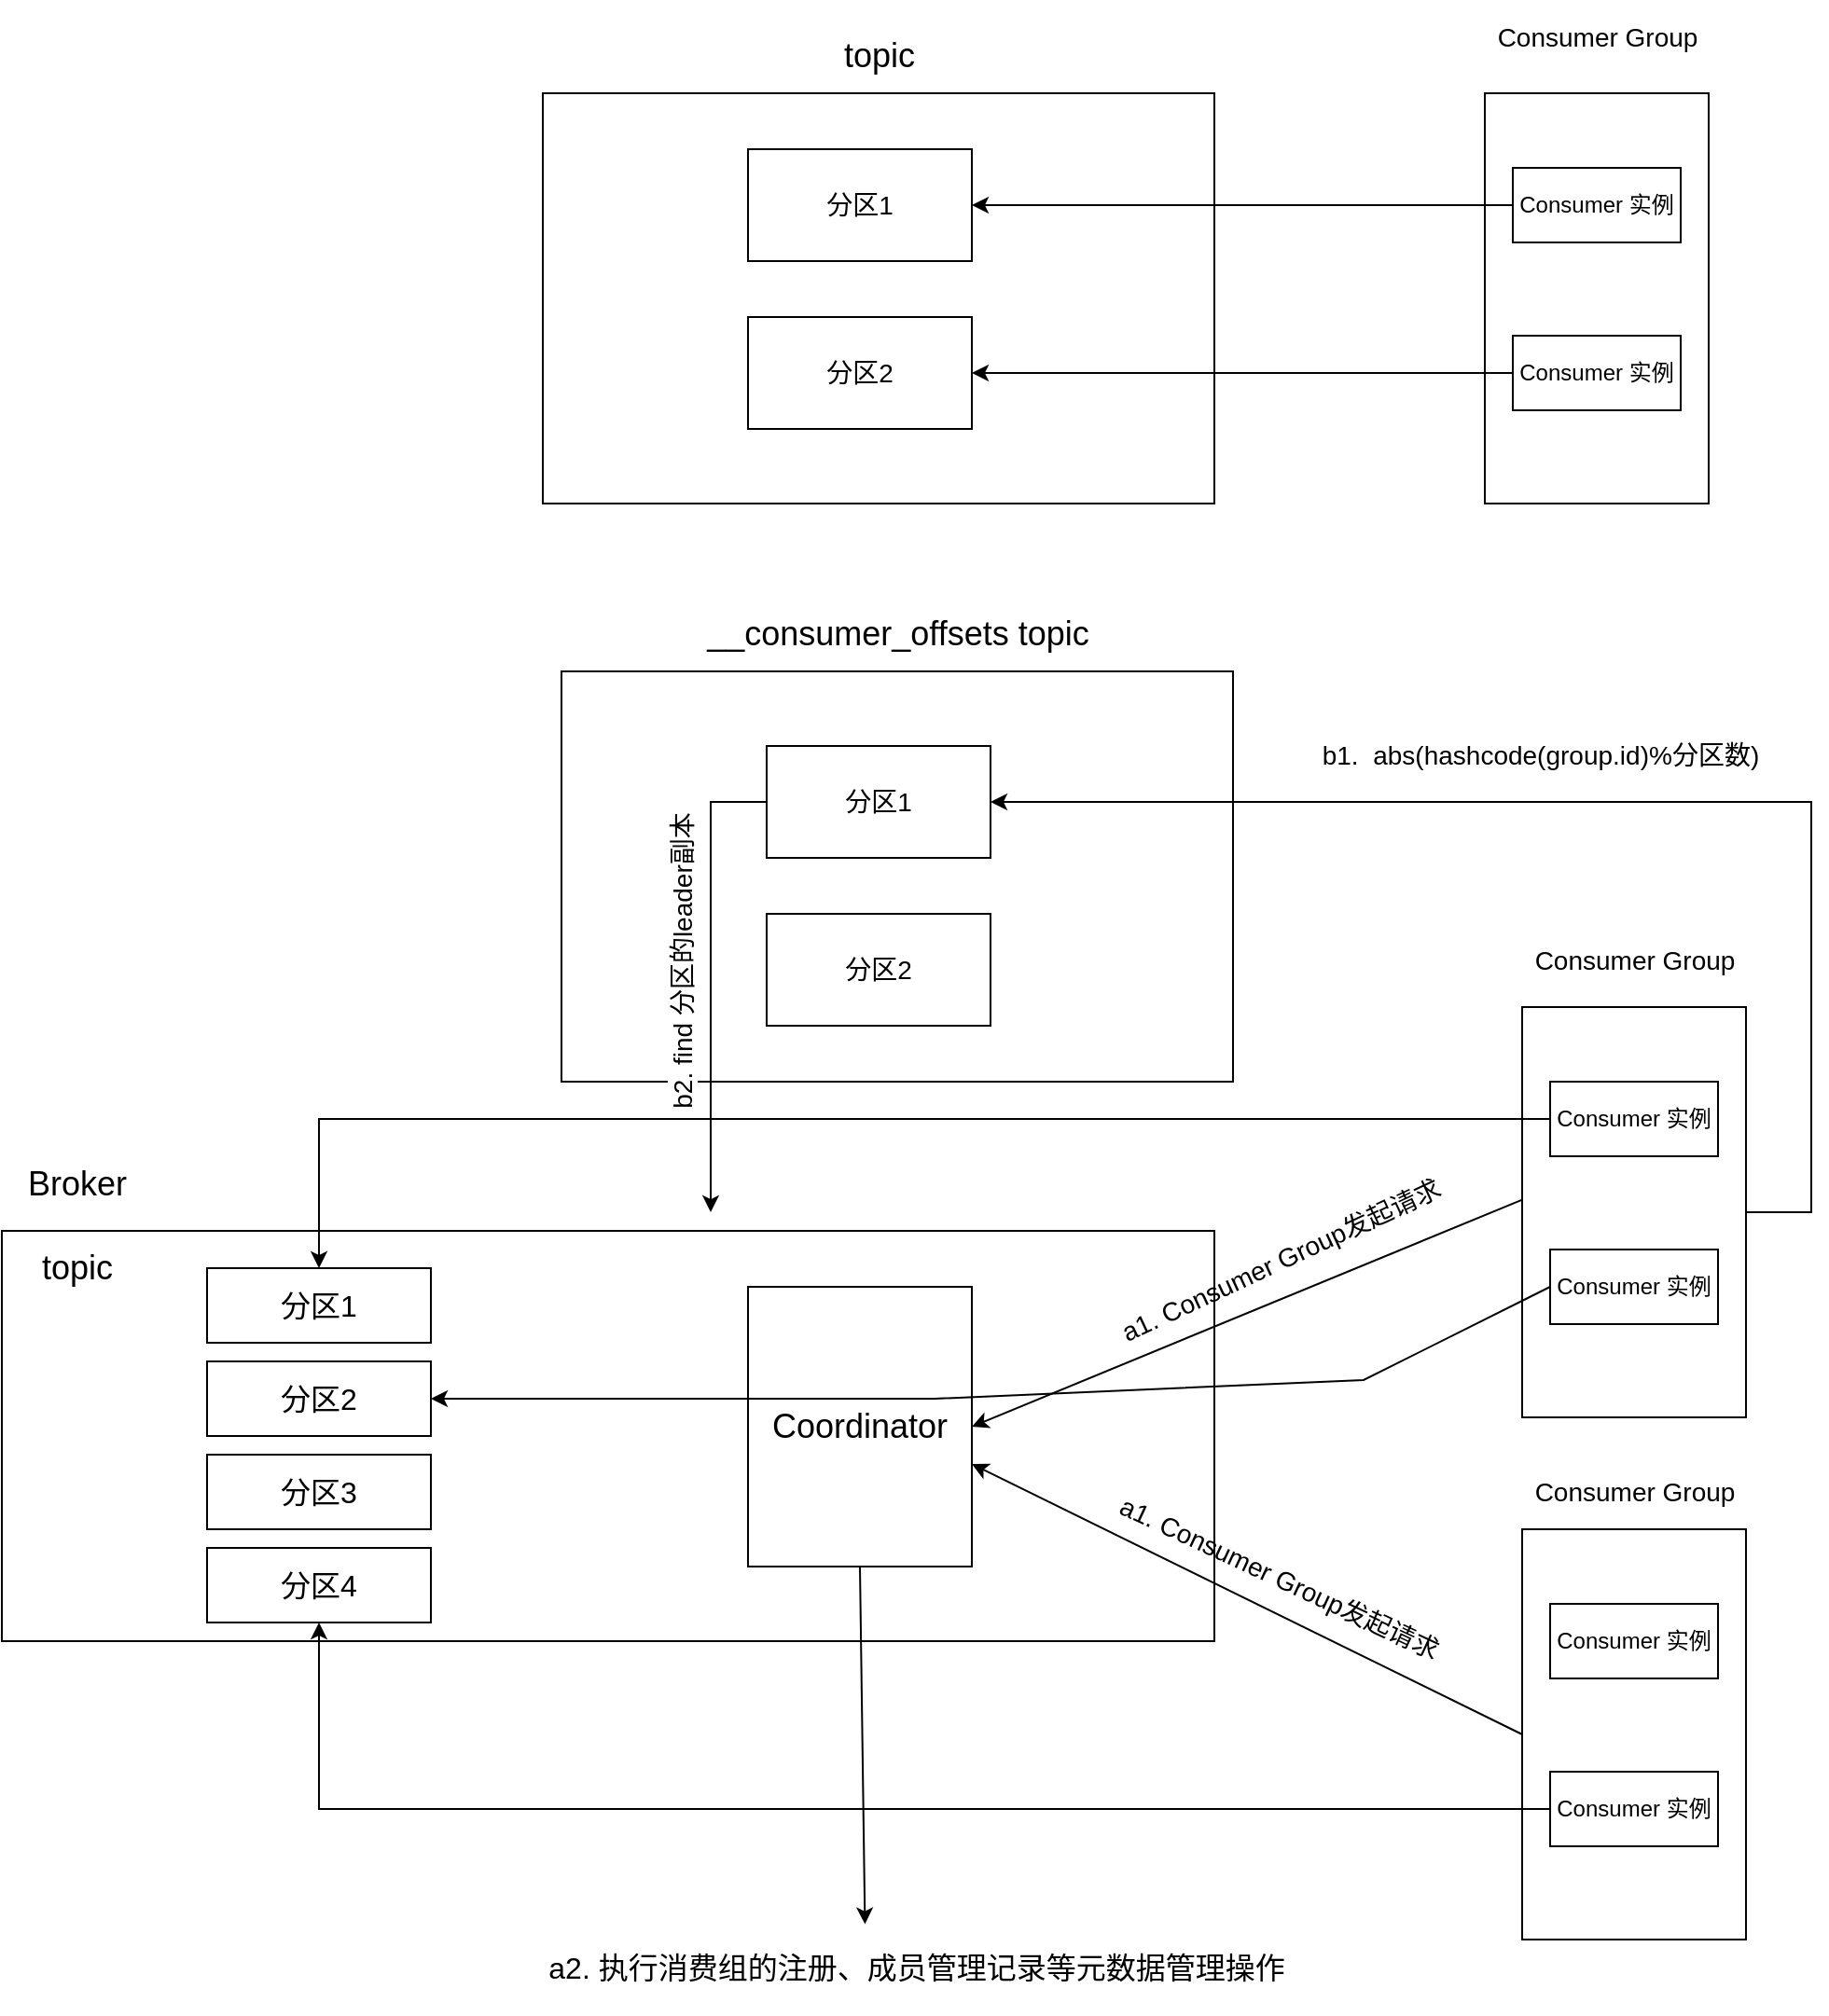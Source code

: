 <mxfile version="20.2.2" type="github">
  <diagram id="HhjXPJS-7uaV8t8p5f1u" name="第 1 页">
    <mxGraphModel dx="1865" dy="579" grid="1" gridSize="10" guides="1" tooltips="1" connect="1" arrows="0" fold="1" page="1" pageScale="1" pageWidth="827" pageHeight="1169" math="0" shadow="0">
      <root>
        <mxCell id="0" />
        <mxCell id="1" parent="0" />
        <mxCell id="7gVdF0R3puTZTDRzPLGD-5" value="" style="rounded=0;whiteSpace=wrap;html=1;" vertex="1" parent="1">
          <mxGeometry x="545" y="100" width="120" height="220" as="geometry" />
        </mxCell>
        <mxCell id="7gVdF0R3puTZTDRzPLGD-1" value="" style="rounded=0;whiteSpace=wrap;html=1;" vertex="1" parent="1">
          <mxGeometry x="40" y="100" width="360" height="220" as="geometry" />
        </mxCell>
        <mxCell id="7gVdF0R3puTZTDRzPLGD-3" value="&lt;span style=&quot;text-align: left;&quot;&gt;Consumer 实例&lt;/span&gt;" style="rounded=0;whiteSpace=wrap;html=1;" vertex="1" parent="1">
          <mxGeometry x="560" y="230" width="90" height="40" as="geometry" />
        </mxCell>
        <mxCell id="7gVdF0R3puTZTDRzPLGD-4" value="&lt;span style=&quot;text-align: left;&quot;&gt;Consumer 实例&lt;/span&gt;" style="rounded=0;whiteSpace=wrap;html=1;" vertex="1" parent="1">
          <mxGeometry x="560" y="140" width="90" height="40" as="geometry" />
        </mxCell>
        <mxCell id="7gVdF0R3puTZTDRzPLGD-6" value="&lt;article data-content=&quot;[{&amp;quot;type&amp;quot;:&amp;quot;block&amp;quot;,&amp;quot;id&amp;quot;:&amp;quot;pvip-1661261883332&amp;quot;,&amp;quot;name&amp;quot;:&amp;quot;paragraph&amp;quot;,&amp;quot;data&amp;quot;:{&amp;quot;version&amp;quot;:1},&amp;quot;nodes&amp;quot;:[{&amp;quot;type&amp;quot;:&amp;quot;text&amp;quot;,&amp;quot;id&amp;quot;:&amp;quot;5fh9-1661261883331&amp;quot;,&amp;quot;leaves&amp;quot;:[{&amp;quot;text&amp;quot;:&amp;quot;Consumer&amp;nbsp;Group&amp;quot;,&amp;quot;marks&amp;quot;:[{&amp;quot;type&amp;quot;:&amp;quot;fontSize&amp;quot;,&amp;quot;value&amp;quot;:18}]}]}],&amp;quot;state&amp;quot;:{}}]&quot;&gt;&lt;div style=&quot;line-height: 1.75; text-align: left;&quot;&gt;&lt;font style=&quot;font-size: 14px;&quot;&gt;Consumer Group&lt;/font&gt;&lt;/div&gt;&lt;/article&gt;" style="text;html=1;resizable=0;autosize=1;align=center;verticalAlign=middle;points=[];fillColor=none;strokeColor=none;rounded=0;" vertex="1" parent="1">
          <mxGeometry x="540" y="50" width="130" height="40" as="geometry" />
        </mxCell>
        <mxCell id="7gVdF0R3puTZTDRzPLGD-8" value="分区1" style="rounded=0;whiteSpace=wrap;html=1;fontSize=14;" vertex="1" parent="1">
          <mxGeometry x="150" y="130" width="120" height="60" as="geometry" />
        </mxCell>
        <mxCell id="7gVdF0R3puTZTDRzPLGD-9" value="分区2" style="rounded=0;whiteSpace=wrap;html=1;fontSize=14;" vertex="1" parent="1">
          <mxGeometry x="150" y="220" width="120" height="60" as="geometry" />
        </mxCell>
        <mxCell id="7gVdF0R3puTZTDRzPLGD-10" value="&lt;font style=&quot;font-size: 18px;&quot;&gt;topic&lt;/font&gt;" style="text;html=1;resizable=0;autosize=1;align=center;verticalAlign=middle;points=[];fillColor=none;strokeColor=none;rounded=0;fontSize=12;" vertex="1" parent="1">
          <mxGeometry x="190" y="60" width="60" height="40" as="geometry" />
        </mxCell>
        <mxCell id="7gVdF0R3puTZTDRzPLGD-11" value="" style="endArrow=classic;html=1;rounded=0;fontSize=18;entryX=1;entryY=0.5;entryDx=0;entryDy=0;exitX=0;exitY=0.5;exitDx=0;exitDy=0;" edge="1" parent="1" source="7gVdF0R3puTZTDRzPLGD-4" target="7gVdF0R3puTZTDRzPLGD-8">
          <mxGeometry width="50" height="50" relative="1" as="geometry">
            <mxPoint x="520" y="160" as="sourcePoint" />
            <mxPoint x="480" y="140" as="targetPoint" />
          </mxGeometry>
        </mxCell>
        <mxCell id="7gVdF0R3puTZTDRzPLGD-12" value="" style="endArrow=classic;html=1;rounded=0;fontSize=18;entryX=1;entryY=0.5;entryDx=0;entryDy=0;exitX=0;exitY=0.5;exitDx=0;exitDy=0;" edge="1" parent="1">
          <mxGeometry width="50" height="50" relative="1" as="geometry">
            <mxPoint x="560" y="250" as="sourcePoint" />
            <mxPoint x="270" y="250" as="targetPoint" />
          </mxGeometry>
        </mxCell>
        <mxCell id="7gVdF0R3puTZTDRzPLGD-13" value="" style="rounded=0;whiteSpace=wrap;html=1;" vertex="1" parent="1">
          <mxGeometry x="565" y="590" width="120" height="220" as="geometry" />
        </mxCell>
        <mxCell id="7gVdF0R3puTZTDRzPLGD-14" value="" style="rounded=0;whiteSpace=wrap;html=1;" vertex="1" parent="1">
          <mxGeometry x="-250" y="710" width="650" height="220" as="geometry" />
        </mxCell>
        <mxCell id="7gVdF0R3puTZTDRzPLGD-15" value="&lt;span style=&quot;text-align: left;&quot;&gt;Consumer 实例&lt;/span&gt;" style="rounded=0;whiteSpace=wrap;html=1;" vertex="1" parent="1">
          <mxGeometry x="580" y="720" width="90" height="40" as="geometry" />
        </mxCell>
        <mxCell id="7gVdF0R3puTZTDRzPLGD-16" value="&lt;span style=&quot;text-align: left;&quot;&gt;Consumer 实例&lt;/span&gt;" style="rounded=0;whiteSpace=wrap;html=1;" vertex="1" parent="1">
          <mxGeometry x="580" y="630" width="90" height="40" as="geometry" />
        </mxCell>
        <mxCell id="7gVdF0R3puTZTDRzPLGD-17" value="&lt;article data-content=&quot;[{&amp;quot;type&amp;quot;:&amp;quot;block&amp;quot;,&amp;quot;id&amp;quot;:&amp;quot;pvip-1661261883332&amp;quot;,&amp;quot;name&amp;quot;:&amp;quot;paragraph&amp;quot;,&amp;quot;data&amp;quot;:{&amp;quot;version&amp;quot;:1},&amp;quot;nodes&amp;quot;:[{&amp;quot;type&amp;quot;:&amp;quot;text&amp;quot;,&amp;quot;id&amp;quot;:&amp;quot;5fh9-1661261883331&amp;quot;,&amp;quot;leaves&amp;quot;:[{&amp;quot;text&amp;quot;:&amp;quot;Consumer&amp;nbsp;Group&amp;quot;,&amp;quot;marks&amp;quot;:[{&amp;quot;type&amp;quot;:&amp;quot;fontSize&amp;quot;,&amp;quot;value&amp;quot;:18}]}]}],&amp;quot;state&amp;quot;:{}}]&quot;&gt;&lt;div style=&quot;line-height: 1.75; text-align: left;&quot;&gt;&lt;font style=&quot;font-size: 14px;&quot;&gt;Consumer Group&lt;/font&gt;&lt;/div&gt;&lt;/article&gt;" style="text;html=1;resizable=0;autosize=1;align=center;verticalAlign=middle;points=[];fillColor=none;strokeColor=none;rounded=0;" vertex="1" parent="1">
          <mxGeometry x="560" y="545" width="130" height="40" as="geometry" />
        </mxCell>
        <mxCell id="7gVdF0R3puTZTDRzPLGD-18" value="&lt;article data-content=&quot;[{&amp;quot;type&amp;quot;:&amp;quot;block&amp;quot;,&amp;quot;id&amp;quot;:&amp;quot;EV1N-1661261909076&amp;quot;,&amp;quot;name&amp;quot;:&amp;quot;paragraph&amp;quot;,&amp;quot;data&amp;quot;:{&amp;quot;version&amp;quot;:1},&amp;quot;nodes&amp;quot;:[{&amp;quot;type&amp;quot;:&amp;quot;text&amp;quot;,&amp;quot;id&amp;quot;:&amp;quot;Siz3-1661261909075&amp;quot;,&amp;quot;leaves&amp;quot;:[{&amp;quot;text&amp;quot;:&amp;quot;Coordinator&amp;quot;,&amp;quot;marks&amp;quot;:[{&amp;quot;type&amp;quot;:&amp;quot;fontSize&amp;quot;,&amp;quot;value&amp;quot;:18}]}]}],&amp;quot;state&amp;quot;:{}}]&quot;&gt;&lt;div style=&quot;line-height: 1.75; text-align: left;&quot;&gt;&lt;span style=&quot;font-size: 18px;&quot;&gt;Coordinator&lt;/span&gt;&lt;/div&gt;&lt;/article&gt;" style="rounded=0;whiteSpace=wrap;html=1;fontSize=14;" vertex="1" parent="1">
          <mxGeometry x="150" y="740" width="120" height="150" as="geometry" />
        </mxCell>
        <mxCell id="7gVdF0R3puTZTDRzPLGD-20" value="&lt;article data-content=&quot;[{&amp;quot;type&amp;quot;:&amp;quot;block&amp;quot;,&amp;quot;id&amp;quot;:&amp;quot;EV1N-1661261909076&amp;quot;,&amp;quot;name&amp;quot;:&amp;quot;paragraph&amp;quot;,&amp;quot;data&amp;quot;:{&amp;quot;version&amp;quot;:1},&amp;quot;nodes&amp;quot;:[{&amp;quot;type&amp;quot;:&amp;quot;text&amp;quot;,&amp;quot;id&amp;quot;:&amp;quot;Siz3-1661261909075&amp;quot;,&amp;quot;leaves&amp;quot;:[{&amp;quot;text&amp;quot;:&amp;quot;Broker&amp;quot;,&amp;quot;marks&amp;quot;:[{&amp;quot;type&amp;quot;:&amp;quot;fontSize&amp;quot;,&amp;quot;value&amp;quot;:18}]}]}],&amp;quot;state&amp;quot;:{}}]&quot;&gt;&lt;div style=&quot;line-height: 1.75; font-size: 14px; text-align: left;&quot;&gt;&lt;span style=&quot;font-size: 18px;&quot;&gt;Broker&lt;/span&gt;&lt;/div&gt;&lt;/article&gt;" style="text;html=1;resizable=0;autosize=1;align=center;verticalAlign=middle;points=[];fillColor=none;strokeColor=none;rounded=0;fontSize=12;" vertex="1" parent="1">
          <mxGeometry x="-250" y="660" width="80" height="50" as="geometry" />
        </mxCell>
        <mxCell id="7gVdF0R3puTZTDRzPLGD-25" value="&lt;article data-content=&quot;[{&amp;quot;type&amp;quot;:&amp;quot;block&amp;quot;,&amp;quot;id&amp;quot;:&amp;quot;EV1N-1661261909076&amp;quot;,&amp;quot;name&amp;quot;:&amp;quot;paragraph&amp;quot;,&amp;quot;data&amp;quot;:{&amp;quot;version&amp;quot;:1},&amp;quot;nodes&amp;quot;:[{&amp;quot;type&amp;quot;:&amp;quot;text&amp;quot;,&amp;quot;id&amp;quot;:&amp;quot;Siz3-1661261909075&amp;quot;,&amp;quot;leaves&amp;quot;:[{&amp;quot;text&amp;quot;:&amp;quot;注册、成员管理记录等元数据管理操作&amp;quot;,&amp;quot;marks&amp;quot;:[{&amp;quot;type&amp;quot;:&amp;quot;fontSize&amp;quot;,&amp;quot;value&amp;quot;:18}]}]}],&amp;quot;state&amp;quot;:{}}]&quot;&gt;&lt;div style=&quot;line-height: 1.75; text-align: left;&quot;&gt;&lt;font style=&quot;font-size: 16px;&quot;&gt;a2. 执行消费组的注册、成员管理记录等元数据管理操作&lt;/font&gt;&lt;/div&gt;&lt;/article&gt;" style="text;html=1;resizable=0;autosize=1;align=center;verticalAlign=middle;points=[];fillColor=none;strokeColor=none;rounded=0;fontSize=18;" vertex="1" parent="1">
          <mxGeometry x="30" y="1080" width="420" height="50" as="geometry" />
        </mxCell>
        <mxCell id="7gVdF0R3puTZTDRzPLGD-27" value="&lt;article data-content=&quot;[{&amp;quot;type&amp;quot;:&amp;quot;block&amp;quot;,&amp;quot;id&amp;quot;:&amp;quot;EV1N-1661261909076&amp;quot;,&amp;quot;name&amp;quot;:&amp;quot;paragraph&amp;quot;,&amp;quot;data&amp;quot;:{&amp;quot;version&amp;quot;:1},&amp;quot;nodes&amp;quot;:[{&amp;quot;type&amp;quot;:&amp;quot;text&amp;quot;,&amp;quot;id&amp;quot;:&amp;quot;Siz3-1661261909075&amp;quot;,&amp;quot;leaves&amp;quot;:[{&amp;quot;text&amp;quot;:&amp;quot;注册、成员管理记录等元数据管理操作&amp;quot;,&amp;quot;marks&amp;quot;:[{&amp;quot;type&amp;quot;:&amp;quot;fontSize&amp;quot;,&amp;quot;value&amp;quot;:18}]}]}],&amp;quot;state&amp;quot;:{}}]&quot;&gt;&lt;div style=&quot;line-height: 1.75; text-align: left;&quot;&gt;&lt;font style=&quot;font-size: 14px;&quot;&gt;&lt;span style=&quot;background-color: initial;&quot;&gt;a1. Consumer Group&lt;/span&gt;发起请求&lt;/font&gt;&lt;/div&gt;&lt;/article&gt;" style="text;html=1;resizable=0;autosize=1;align=center;verticalAlign=middle;points=[];fillColor=none;strokeColor=none;rounded=0;fontSize=18;rotation=-25;" vertex="1" parent="1">
          <mxGeometry x="330" y="700" width="210" height="50" as="geometry" />
        </mxCell>
        <mxCell id="7gVdF0R3puTZTDRzPLGD-29" value="" style="endArrow=classic;html=1;rounded=0;fontSize=18;entryX=1;entryY=0.5;entryDx=0;entryDy=0;exitX=-0.002;exitY=0.47;exitDx=0;exitDy=0;exitPerimeter=0;" edge="1" parent="1" source="7gVdF0R3puTZTDRzPLGD-13" target="7gVdF0R3puTZTDRzPLGD-18">
          <mxGeometry width="50" height="50" relative="1" as="geometry">
            <mxPoint x="570" y="820" as="sourcePoint" />
            <mxPoint x="280" y="820" as="targetPoint" />
          </mxGeometry>
        </mxCell>
        <mxCell id="7gVdF0R3puTZTDRzPLGD-30" value="" style="endArrow=classic;html=1;rounded=0;fontSize=14;entryX=0.435;entryY=0.036;entryDx=0;entryDy=0;entryPerimeter=0;" edge="1" parent="1" target="7gVdF0R3puTZTDRzPLGD-25">
          <mxGeometry width="50" height="50" relative="1" as="geometry">
            <mxPoint x="210" y="890" as="sourcePoint" />
            <mxPoint x="210" y="980" as="targetPoint" />
          </mxGeometry>
        </mxCell>
        <mxCell id="7gVdF0R3puTZTDRzPLGD-32" value="" style="rounded=0;whiteSpace=wrap;html=1;" vertex="1" parent="1">
          <mxGeometry x="50" y="410" width="360" height="220" as="geometry" />
        </mxCell>
        <mxCell id="7gVdF0R3puTZTDRzPLGD-38" value="&lt;font style=&quot;font-size: 18px;&quot;&gt;&lt;span style=&quot;text-align: left; background-color: initial;&quot;&gt;__consumer_offsets&amp;nbsp;&lt;/span&gt;topic&lt;/font&gt;" style="text;html=1;resizable=0;autosize=1;align=center;verticalAlign=middle;points=[];fillColor=none;strokeColor=none;rounded=0;fontSize=12;" vertex="1" parent="1">
          <mxGeometry x="115" y="370" width="230" height="40" as="geometry" />
        </mxCell>
        <mxCell id="7gVdF0R3puTZTDRzPLGD-41" value="分区1" style="rounded=0;whiteSpace=wrap;html=1;fontSize=14;" vertex="1" parent="1">
          <mxGeometry x="160" y="450" width="120" height="60" as="geometry" />
        </mxCell>
        <mxCell id="7gVdF0R3puTZTDRzPLGD-42" value="分区2" style="rounded=0;whiteSpace=wrap;html=1;fontSize=14;" vertex="1" parent="1">
          <mxGeometry x="160" y="540" width="120" height="60" as="geometry" />
        </mxCell>
        <mxCell id="7gVdF0R3puTZTDRzPLGD-43" value="" style="rounded=0;whiteSpace=wrap;html=1;" vertex="1" parent="1">
          <mxGeometry x="565" y="870" width="120" height="220" as="geometry" />
        </mxCell>
        <mxCell id="7gVdF0R3puTZTDRzPLGD-44" value="&lt;span style=&quot;text-align: left;&quot;&gt;Consumer 实例&lt;/span&gt;" style="rounded=0;whiteSpace=wrap;html=1;" vertex="1" parent="1">
          <mxGeometry x="580" y="1000" width="90" height="40" as="geometry" />
        </mxCell>
        <mxCell id="7gVdF0R3puTZTDRzPLGD-45" value="&lt;span style=&quot;text-align: left;&quot;&gt;Consumer 实例&lt;/span&gt;" style="rounded=0;whiteSpace=wrap;html=1;" vertex="1" parent="1">
          <mxGeometry x="580" y="910" width="90" height="40" as="geometry" />
        </mxCell>
        <mxCell id="7gVdF0R3puTZTDRzPLGD-46" value="&lt;article data-content=&quot;[{&amp;quot;type&amp;quot;:&amp;quot;block&amp;quot;,&amp;quot;id&amp;quot;:&amp;quot;pvip-1661261883332&amp;quot;,&amp;quot;name&amp;quot;:&amp;quot;paragraph&amp;quot;,&amp;quot;data&amp;quot;:{&amp;quot;version&amp;quot;:1},&amp;quot;nodes&amp;quot;:[{&amp;quot;type&amp;quot;:&amp;quot;text&amp;quot;,&amp;quot;id&amp;quot;:&amp;quot;5fh9-1661261883331&amp;quot;,&amp;quot;leaves&amp;quot;:[{&amp;quot;text&amp;quot;:&amp;quot;Consumer&amp;nbsp;Group&amp;quot;,&amp;quot;marks&amp;quot;:[{&amp;quot;type&amp;quot;:&amp;quot;fontSize&amp;quot;,&amp;quot;value&amp;quot;:18}]}]}],&amp;quot;state&amp;quot;:{}}]&quot;&gt;&lt;div style=&quot;line-height: 1.75; text-align: left;&quot;&gt;&lt;font style=&quot;font-size: 14px;&quot;&gt;Consumer Group&lt;/font&gt;&lt;/div&gt;&lt;/article&gt;" style="text;html=1;resizable=0;autosize=1;align=center;verticalAlign=middle;points=[];fillColor=none;strokeColor=none;rounded=0;" vertex="1" parent="1">
          <mxGeometry x="560" y="830" width="130" height="40" as="geometry" />
        </mxCell>
        <mxCell id="7gVdF0R3puTZTDRzPLGD-47" value="" style="endArrow=classic;html=1;rounded=0;fontSize=18;entryX=1;entryY=0.5;entryDx=0;entryDy=0;exitX=0;exitY=0.5;exitDx=0;exitDy=0;" edge="1" parent="1" source="7gVdF0R3puTZTDRzPLGD-43">
          <mxGeometry width="50" height="50" relative="1" as="geometry">
            <mxPoint x="564.76" y="713.4" as="sourcePoint" />
            <mxPoint x="270" y="835" as="targetPoint" />
          </mxGeometry>
        </mxCell>
        <mxCell id="7gVdF0R3puTZTDRzPLGD-48" value="&lt;article data-content=&quot;[{&amp;quot;type&amp;quot;:&amp;quot;block&amp;quot;,&amp;quot;id&amp;quot;:&amp;quot;EV1N-1661261909076&amp;quot;,&amp;quot;name&amp;quot;:&amp;quot;paragraph&amp;quot;,&amp;quot;data&amp;quot;:{&amp;quot;version&amp;quot;:1},&amp;quot;nodes&amp;quot;:[{&amp;quot;type&amp;quot;:&amp;quot;text&amp;quot;,&amp;quot;id&amp;quot;:&amp;quot;Siz3-1661261909075&amp;quot;,&amp;quot;leaves&amp;quot;:[{&amp;quot;text&amp;quot;:&amp;quot;注册、成员管理记录等元数据管理操作&amp;quot;,&amp;quot;marks&amp;quot;:[{&amp;quot;type&amp;quot;:&amp;quot;fontSize&amp;quot;,&amp;quot;value&amp;quot;:18}]}]}],&amp;quot;state&amp;quot;:{}}]&quot;&gt;&lt;div style=&quot;line-height: 1.75; text-align: left;&quot;&gt;&lt;font style=&quot;font-size: 14px;&quot;&gt;&lt;span style=&quot;background-color: initial;&quot;&gt;a1. Consumer Group&lt;/span&gt;发起请求&lt;/font&gt;&lt;/div&gt;&lt;/article&gt;" style="text;html=1;resizable=0;autosize=1;align=center;verticalAlign=middle;points=[];fillColor=none;strokeColor=none;rounded=0;fontSize=18;rotation=25;" vertex="1" parent="1">
          <mxGeometry x="330" y="870" width="210" height="50" as="geometry" />
        </mxCell>
        <mxCell id="7gVdF0R3puTZTDRzPLGD-49" value="&lt;font style=&quot;font-size: 18px;&quot;&gt;topic&lt;/font&gt;" style="text;html=1;resizable=0;autosize=1;align=center;verticalAlign=middle;points=[];fillColor=none;strokeColor=none;rounded=0;fontSize=12;" vertex="1" parent="1">
          <mxGeometry x="-240" y="710" width="60" height="40" as="geometry" />
        </mxCell>
        <mxCell id="7gVdF0R3puTZTDRzPLGD-50" value="" style="edgeStyle=none;orthogonalLoop=1;jettySize=auto;html=1;rounded=0;fontSize=14;exitX=1;exitY=0.5;exitDx=0;exitDy=0;" edge="1" parent="1" source="7gVdF0R3puTZTDRzPLGD-13" target="7gVdF0R3puTZTDRzPLGD-41">
          <mxGeometry width="80" relative="1" as="geometry">
            <mxPoint x="625" y="590" as="sourcePoint" />
            <mxPoint x="410" y="480" as="targetPoint" />
            <Array as="points">
              <mxPoint x="720" y="700" />
              <mxPoint x="720" y="480" />
            </Array>
          </mxGeometry>
        </mxCell>
        <mxCell id="7gVdF0R3puTZTDRzPLGD-53" value="&lt;span style=&quot;background-color: rgb(255, 255, 255);&quot;&gt;b1.&amp;nbsp; abs(&lt;/span&gt;&lt;span style=&quot;background-color: rgb(255, 255, 255);&quot;&gt;hashcode(&lt;/span&gt;&lt;span style=&quot;background-color: rgb(255, 255, 255); text-align: left;&quot;&gt;group.id&lt;/span&gt;&lt;span style=&quot;background-color: rgb(255, 255, 255);&quot;&gt;)%分区数&lt;/span&gt;&lt;span style=&quot;background-color: rgb(255, 255, 255);&quot;&gt;)&lt;/span&gt;" style="text;html=1;strokeColor=none;fillColor=none;align=center;verticalAlign=middle;whiteSpace=wrap;rounded=0;fontSize=14;" vertex="1" parent="1">
          <mxGeometry x="450" y="440" width="250" height="30" as="geometry" />
        </mxCell>
        <mxCell id="7gVdF0R3puTZTDRzPLGD-54" value="" style="edgeStyle=none;orthogonalLoop=1;jettySize=auto;html=1;rounded=0;fontSize=14;exitX=0;exitY=0.5;exitDx=0;exitDy=0;" edge="1" parent="1" source="7gVdF0R3puTZTDRzPLGD-41">
          <mxGeometry width="80" relative="1" as="geometry">
            <mxPoint x="30" y="490" as="sourcePoint" />
            <mxPoint x="130" y="700" as="targetPoint" />
            <Array as="points">
              <mxPoint x="130" y="480" />
            </Array>
          </mxGeometry>
        </mxCell>
        <mxCell id="7gVdF0R3puTZTDRzPLGD-55" value="&lt;span style=&quot;background-color: rgb(255, 255, 255);&quot;&gt;b2. find 分区的leader副本&lt;/span&gt;" style="text;html=1;strokeColor=none;fillColor=none;align=center;verticalAlign=middle;whiteSpace=wrap;rounded=0;fontSize=14;rotation=-90;" vertex="1" parent="1">
          <mxGeometry y="550" width="230" height="30" as="geometry" />
        </mxCell>
        <mxCell id="7gVdF0R3puTZTDRzPLGD-56" value="分区1" style="rounded=0;whiteSpace=wrap;html=1;fontSize=16;" vertex="1" parent="1">
          <mxGeometry x="-140" y="730" width="120" height="40" as="geometry" />
        </mxCell>
        <mxCell id="7gVdF0R3puTZTDRzPLGD-57" value="分区2" style="rounded=0;whiteSpace=wrap;html=1;fontSize=16;" vertex="1" parent="1">
          <mxGeometry x="-140" y="780" width="120" height="40" as="geometry" />
        </mxCell>
        <mxCell id="7gVdF0R3puTZTDRzPLGD-58" value="分区3" style="rounded=0;whiteSpace=wrap;html=1;fontSize=16;" vertex="1" parent="1">
          <mxGeometry x="-140" y="830" width="120" height="40" as="geometry" />
        </mxCell>
        <mxCell id="7gVdF0R3puTZTDRzPLGD-59" value="分区4" style="rounded=0;whiteSpace=wrap;html=1;fontSize=16;" vertex="1" parent="1">
          <mxGeometry x="-140" y="880" width="120" height="40" as="geometry" />
        </mxCell>
        <mxCell id="7gVdF0R3puTZTDRzPLGD-60" value="" style="edgeStyle=none;orthogonalLoop=1;jettySize=auto;html=1;rounded=0;fontSize=16;entryX=0.5;entryY=0;entryDx=0;entryDy=0;exitX=0;exitY=0.5;exitDx=0;exitDy=0;" edge="1" parent="1" source="7gVdF0R3puTZTDRzPLGD-16" target="7gVdF0R3puTZTDRzPLGD-56">
          <mxGeometry width="80" relative="1" as="geometry">
            <mxPoint x="320" y="670" as="sourcePoint" />
            <mxPoint x="400" y="670" as="targetPoint" />
            <Array as="points">
              <mxPoint x="-80" y="650" />
            </Array>
          </mxGeometry>
        </mxCell>
        <mxCell id="7gVdF0R3puTZTDRzPLGD-61" value="" style="edgeStyle=none;orthogonalLoop=1;jettySize=auto;html=1;rounded=0;fontSize=16;entryX=1;entryY=0.5;entryDx=0;entryDy=0;exitX=0;exitY=0.5;exitDx=0;exitDy=0;" edge="1" parent="1" source="7gVdF0R3puTZTDRzPLGD-15" target="7gVdF0R3puTZTDRzPLGD-57">
          <mxGeometry width="80" relative="1" as="geometry">
            <mxPoint x="210" y="840" as="sourcePoint" />
            <mxPoint x="290" y="840" as="targetPoint" />
            <Array as="points">
              <mxPoint x="480" y="790" />
              <mxPoint x="250" y="800" />
            </Array>
          </mxGeometry>
        </mxCell>
        <mxCell id="7gVdF0R3puTZTDRzPLGD-62" value="" style="edgeStyle=none;orthogonalLoop=1;jettySize=auto;html=1;rounded=0;fontSize=16;exitX=0;exitY=0.5;exitDx=0;exitDy=0;entryX=0.5;entryY=1;entryDx=0;entryDy=0;" edge="1" parent="1" source="7gVdF0R3puTZTDRzPLGD-44" target="7gVdF0R3puTZTDRzPLGD-59">
          <mxGeometry width="80" relative="1" as="geometry">
            <mxPoint x="210" y="840" as="sourcePoint" />
            <mxPoint x="290" y="840" as="targetPoint" />
            <Array as="points">
              <mxPoint x="-80" y="1020" />
            </Array>
          </mxGeometry>
        </mxCell>
      </root>
    </mxGraphModel>
  </diagram>
</mxfile>
